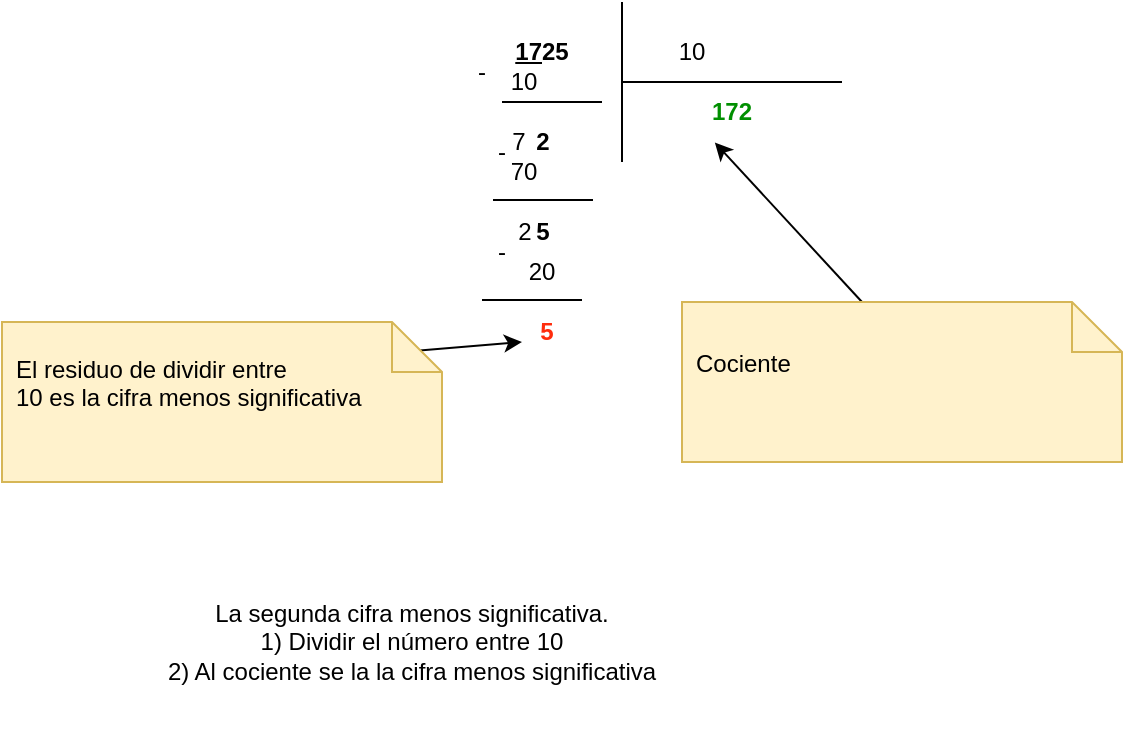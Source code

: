 <mxfile version="24.7.17" pages="2">
  <diagram name="Page-1" id="oOQyECgegCbjC6rX9ri6">
    <mxGraphModel dx="949" dy="365" grid="1" gridSize="10" guides="1" tooltips="1" connect="1" arrows="1" fold="1" page="1" pageScale="1" pageWidth="850" pageHeight="1100" math="0" shadow="0">
      <root>
        <mxCell id="0" />
        <mxCell id="1" parent="0" />
        <mxCell id="Xo_48Wn3REnxUdT8pBd--1" value="" style="endArrow=none;html=1;rounded=0;" parent="1" edge="1">
          <mxGeometry width="50" height="50" relative="1" as="geometry">
            <mxPoint x="390" y="200" as="sourcePoint" />
            <mxPoint x="390" y="120" as="targetPoint" />
          </mxGeometry>
        </mxCell>
        <mxCell id="Xo_48Wn3REnxUdT8pBd--2" value="" style="endArrow=none;html=1;rounded=0;" parent="1" source="Xo_48Wn3REnxUdT8pBd--5" edge="1">
          <mxGeometry width="50" height="50" relative="1" as="geometry">
            <mxPoint x="390" y="160" as="sourcePoint" />
            <mxPoint x="500" y="160" as="targetPoint" />
          </mxGeometry>
        </mxCell>
        <mxCell id="Xo_48Wn3REnxUdT8pBd--3" value="&lt;b&gt;&lt;u&gt;17&lt;/u&gt;25&lt;/b&gt;" style="text;html=1;align=center;verticalAlign=middle;whiteSpace=wrap;rounded=0;" parent="1" vertex="1">
          <mxGeometry x="320" y="130" width="60" height="30" as="geometry" />
        </mxCell>
        <mxCell id="Xo_48Wn3REnxUdT8pBd--4" value="10" style="text;html=1;align=center;verticalAlign=middle;whiteSpace=wrap;rounded=0;" parent="1" vertex="1">
          <mxGeometry x="395" y="130" width="60" height="30" as="geometry" />
        </mxCell>
        <mxCell id="Xo_48Wn3REnxUdT8pBd--6" value="" style="endArrow=none;html=1;rounded=0;" parent="1" target="Xo_48Wn3REnxUdT8pBd--5" edge="1">
          <mxGeometry width="50" height="50" relative="1" as="geometry">
            <mxPoint x="390" y="160" as="sourcePoint" />
            <mxPoint x="500" y="160" as="targetPoint" />
          </mxGeometry>
        </mxCell>
        <mxCell id="Xo_48Wn3REnxUdT8pBd--5" value="&lt;font color=&quot;#008f00&quot;&gt;&lt;b&gt;172&lt;/b&gt;&lt;/font&gt;" style="text;html=1;align=center;verticalAlign=middle;whiteSpace=wrap;rounded=0;" parent="1" vertex="1">
          <mxGeometry x="390" y="160" width="110" height="30" as="geometry" />
        </mxCell>
        <mxCell id="Xo_48Wn3REnxUdT8pBd--7" value="" style="endArrow=none;html=1;rounded=0;exitX=0;exitY=0;exitDx=0;exitDy=0;entryX=1;entryY=0;entryDx=0;entryDy=0;" parent="1" source="Xo_48Wn3REnxUdT8pBd--5" target="Xo_48Wn3REnxUdT8pBd--5" edge="1">
          <mxGeometry width="50" height="50" relative="1" as="geometry">
            <mxPoint x="530" y="240" as="sourcePoint" />
            <mxPoint x="580" y="190" as="targetPoint" />
          </mxGeometry>
        </mxCell>
        <mxCell id="Xo_48Wn3REnxUdT8pBd--8" value="10" style="text;html=1;align=center;verticalAlign=middle;whiteSpace=wrap;rounded=0;" parent="1" vertex="1">
          <mxGeometry x="311" y="145" width="60" height="30" as="geometry" />
        </mxCell>
        <mxCell id="Xo_48Wn3REnxUdT8pBd--9" value="" style="endArrow=none;html=1;rounded=0;" parent="1" edge="1">
          <mxGeometry width="50" height="50" relative="1" as="geometry">
            <mxPoint x="330" y="170" as="sourcePoint" />
            <mxPoint x="380" y="170" as="targetPoint" />
          </mxGeometry>
        </mxCell>
        <mxCell id="Xo_48Wn3REnxUdT8pBd--10" value="-" style="text;html=1;align=center;verticalAlign=middle;whiteSpace=wrap;rounded=0;" parent="1" vertex="1">
          <mxGeometry x="300" y="140" width="40" height="30" as="geometry" />
        </mxCell>
        <mxCell id="Xo_48Wn3REnxUdT8pBd--14" value="7" style="text;html=1;align=center;verticalAlign=middle;whiteSpace=wrap;rounded=0;" parent="1" vertex="1">
          <mxGeometry x="325.5" y="175" width="24.5" height="30" as="geometry" />
        </mxCell>
        <mxCell id="Xo_48Wn3REnxUdT8pBd--17" value="&lt;b&gt;2&lt;/b&gt;" style="text;html=1;align=center;verticalAlign=middle;whiteSpace=wrap;rounded=0;" parent="1" vertex="1">
          <mxGeometry x="337.75" y="175" width="24.5" height="30" as="geometry" />
        </mxCell>
        <mxCell id="Xo_48Wn3REnxUdT8pBd--18" value="70" style="text;html=1;align=center;verticalAlign=middle;whiteSpace=wrap;rounded=0;" parent="1" vertex="1">
          <mxGeometry x="311" y="190" width="60" height="30" as="geometry" />
        </mxCell>
        <mxCell id="Xo_48Wn3REnxUdT8pBd--19" value="" style="endArrow=none;html=1;rounded=0;" parent="1" edge="1">
          <mxGeometry width="50" height="50" relative="1" as="geometry">
            <mxPoint x="325.5" y="219" as="sourcePoint" />
            <mxPoint x="375.5" y="219" as="targetPoint" />
          </mxGeometry>
        </mxCell>
        <mxCell id="Xo_48Wn3REnxUdT8pBd--20" value="2" style="text;html=1;align=center;verticalAlign=middle;whiteSpace=wrap;rounded=0;" parent="1" vertex="1">
          <mxGeometry x="328.75" y="220" width="24.5" height="30" as="geometry" />
        </mxCell>
        <mxCell id="Xo_48Wn3REnxUdT8pBd--22" value="&lt;b&gt;5&lt;/b&gt;" style="text;html=1;align=center;verticalAlign=middle;whiteSpace=wrap;rounded=0;" parent="1" vertex="1">
          <mxGeometry x="337.75" y="220" width="24.5" height="30" as="geometry" />
        </mxCell>
        <mxCell id="Xo_48Wn3REnxUdT8pBd--23" value="20" style="text;html=1;align=center;verticalAlign=middle;whiteSpace=wrap;rounded=0;" parent="1" vertex="1">
          <mxGeometry x="320" y="240" width="60" height="30" as="geometry" />
        </mxCell>
        <mxCell id="Xo_48Wn3REnxUdT8pBd--24" value="" style="endArrow=none;html=1;rounded=0;" parent="1" edge="1">
          <mxGeometry width="50" height="50" relative="1" as="geometry">
            <mxPoint x="320" y="269" as="sourcePoint" />
            <mxPoint x="370" y="269" as="targetPoint" />
          </mxGeometry>
        </mxCell>
        <mxCell id="Xo_48Wn3REnxUdT8pBd--25" value="&lt;b&gt;&lt;font color=&quot;#ff2d0d&quot;&gt;5&lt;/font&gt;&lt;/b&gt;" style="text;html=1;align=center;verticalAlign=middle;whiteSpace=wrap;rounded=0;" parent="1" vertex="1">
          <mxGeometry x="340" y="270" width="24.5" height="30" as="geometry" />
        </mxCell>
        <mxCell id="Xo_48Wn3REnxUdT8pBd--26" value="-" style="text;html=1;align=center;verticalAlign=middle;whiteSpace=wrap;rounded=0;" parent="1" vertex="1">
          <mxGeometry x="310" y="180" width="40" height="30" as="geometry" />
        </mxCell>
        <mxCell id="Xo_48Wn3REnxUdT8pBd--27" value="-" style="text;html=1;align=center;verticalAlign=middle;whiteSpace=wrap;rounded=0;" parent="1" vertex="1">
          <mxGeometry x="310" y="230" width="40" height="30" as="geometry" />
        </mxCell>
        <mxCell id="Xo_48Wn3REnxUdT8pBd--28" value="" style="endArrow=classic;html=1;rounded=0;" parent="1" edge="1">
          <mxGeometry width="50" height="50" relative="1" as="geometry">
            <mxPoint x="220" y="300" as="sourcePoint" />
            <mxPoint x="340" y="290" as="targetPoint" />
          </mxGeometry>
        </mxCell>
        <mxCell id="Xo_48Wn3REnxUdT8pBd--29" value="" style="shape=note2;boundedLbl=1;whiteSpace=wrap;html=1;size=25;verticalAlign=top;align=center;fillColor=#fff2cc;strokeColor=#d6b656;" parent="1" vertex="1">
          <mxGeometry x="80" y="280" width="220" height="80" as="geometry" />
        </mxCell>
        <mxCell id="Xo_48Wn3REnxUdT8pBd--30" value="El residuo de dividir entre &#xa;10 es la cifra menos significativa " style="resizeWidth=1;part=1;strokeColor=none;fillColor=none;align=left;spacingLeft=5;" parent="Xo_48Wn3REnxUdT8pBd--29" vertex="1">
          <mxGeometry width="180" height="60" relative="1" as="geometry" />
        </mxCell>
        <mxCell id="Xo_48Wn3REnxUdT8pBd--31" value="La segunda cifra menos significativa.&lt;div&gt;1) Dividir el número entre 10&lt;/div&gt;&lt;div&gt;2) Al cociente se la la cifra menos significativa&lt;/div&gt;" style="text;html=1;align=center;verticalAlign=middle;whiteSpace=wrap;rounded=0;" parent="1" vertex="1">
          <mxGeometry x="130" y="390" width="310" height="100" as="geometry" />
        </mxCell>
        <mxCell id="Xo_48Wn3REnxUdT8pBd--32" value="" style="endArrow=classic;html=1;rounded=0;entryX=0.422;entryY=1.009;entryDx=0;entryDy=0;entryPerimeter=0;exitX=0.5;exitY=0;exitDx=0;exitDy=0;" parent="1" source="Xo_48Wn3REnxUdT8pBd--34" target="Xo_48Wn3REnxUdT8pBd--5" edge="1">
          <mxGeometry width="50" height="50" relative="1" as="geometry">
            <mxPoint x="500" y="250" as="sourcePoint" />
            <mxPoint x="520" y="240" as="targetPoint" />
          </mxGeometry>
        </mxCell>
        <mxCell id="Xo_48Wn3REnxUdT8pBd--33" value="" style="shape=note2;boundedLbl=1;whiteSpace=wrap;html=1;size=25;verticalAlign=top;align=center;fillColor=#fff2cc;strokeColor=#d6b656;" parent="1" vertex="1">
          <mxGeometry x="420" y="270" width="220" height="80" as="geometry" />
        </mxCell>
        <mxCell id="Xo_48Wn3REnxUdT8pBd--34" value="Cociente" style="resizeWidth=1;part=1;strokeColor=none;fillColor=none;align=left;spacingLeft=5;" parent="Xo_48Wn3REnxUdT8pBd--33" vertex="1">
          <mxGeometry width="180" height="60" relative="1" as="geometry" />
        </mxCell>
      </root>
    </mxGraphModel>
  </diagram>
  <diagram id="BQ6UqguEV2HFUoHpvKuf" name="Page-2">
    <mxGraphModel dx="737" dy="365" grid="1" gridSize="10" guides="1" tooltips="1" connect="1" arrows="1" fold="1" page="1" pageScale="1" pageWidth="850" pageHeight="1100" math="0" shadow="0">
      <root>
        <mxCell id="0" />
        <mxCell id="1" parent="0" />
        <mxCell id="HQbpfbpjk8b964t6vYCM-1" value="HTML" style="ellipse;whiteSpace=wrap;html=1;" vertex="1" parent="1">
          <mxGeometry x="360" y="50" width="70" height="60" as="geometry" />
        </mxCell>
        <mxCell id="HQbpfbpjk8b964t6vYCM-2" value="Head" style="ellipse;whiteSpace=wrap;html=1;" vertex="1" parent="1">
          <mxGeometry x="260" y="150" width="80" height="40" as="geometry" />
        </mxCell>
        <mxCell id="HQbpfbpjk8b964t6vYCM-3" value="Body" style="ellipse;whiteSpace=wrap;html=1;" vertex="1" parent="1">
          <mxGeometry x="440" y="150" width="80" height="40" as="geometry" />
        </mxCell>
        <mxCell id="HQbpfbpjk8b964t6vYCM-4" value="" style="endArrow=none;html=1;rounded=0;entryX=0.5;entryY=1;entryDx=0;entryDy=0;exitX=0.5;exitY=0;exitDx=0;exitDy=0;" edge="1" parent="1" source="HQbpfbpjk8b964t6vYCM-2" target="HQbpfbpjk8b964t6vYCM-1">
          <mxGeometry width="50" height="50" relative="1" as="geometry">
            <mxPoint x="340" y="250" as="sourcePoint" />
            <mxPoint x="390" y="200" as="targetPoint" />
          </mxGeometry>
        </mxCell>
        <mxCell id="HQbpfbpjk8b964t6vYCM-5" value="" style="endArrow=none;html=1;rounded=0;entryX=0.5;entryY=1;entryDx=0;entryDy=0;exitX=0.5;exitY=0;exitDx=0;exitDy=0;" edge="1" parent="1" source="HQbpfbpjk8b964t6vYCM-3" target="HQbpfbpjk8b964t6vYCM-1">
          <mxGeometry width="50" height="50" relative="1" as="geometry">
            <mxPoint x="360" y="220" as="sourcePoint" />
            <mxPoint x="410" y="170" as="targetPoint" />
          </mxGeometry>
        </mxCell>
        <mxCell id="HQbpfbpjk8b964t6vYCM-6" value="" style="endArrow=none;html=1;rounded=0;entryX=0.5;entryY=1;entryDx=0;entryDy=0;exitX=0.5;exitY=0;exitDx=0;exitDy=0;" edge="1" parent="1" source="HQbpfbpjk8b964t6vYCM-7" target="HQbpfbpjk8b964t6vYCM-2">
          <mxGeometry width="50" height="50" relative="1" as="geometry">
            <mxPoint x="240" y="250" as="sourcePoint" />
            <mxPoint x="290" y="200" as="targetPoint" />
          </mxGeometry>
        </mxCell>
        <mxCell id="HQbpfbpjk8b964t6vYCM-7" value="title" style="ellipse;whiteSpace=wrap;html=1;" vertex="1" parent="1">
          <mxGeometry x="190" y="270" width="80" height="40" as="geometry" />
        </mxCell>
        <mxCell id="HQbpfbpjk8b964t6vYCM-8" value="" style="endArrow=none;html=1;rounded=0;exitX=0.5;exitY=0;exitDx=0;exitDy=0;entryX=0.5;entryY=1;entryDx=0;entryDy=0;" edge="1" parent="1" source="HQbpfbpjk8b964t6vYCM-9" target="HQbpfbpjk8b964t6vYCM-3">
          <mxGeometry width="50" height="50" relative="1" as="geometry">
            <mxPoint x="415" y="220" as="sourcePoint" />
            <mxPoint x="471" y="188" as="targetPoint" />
          </mxGeometry>
        </mxCell>
        <mxCell id="HQbpfbpjk8b964t6vYCM-9" value="h1 (title1)" style="ellipse;whiteSpace=wrap;html=1;" vertex="1" parent="1">
          <mxGeometry x="365" y="240" width="80" height="40" as="geometry" />
        </mxCell>
        <mxCell id="HQbpfbpjk8b964t6vYCM-10" value="div" style="ellipse;whiteSpace=wrap;html=1;" vertex="1" parent="1">
          <mxGeometry x="480" y="240" width="80" height="40" as="geometry" />
        </mxCell>
        <mxCell id="HQbpfbpjk8b964t6vYCM-11" value="" style="endArrow=none;html=1;rounded=0;entryX=0.5;entryY=1;entryDx=0;entryDy=0;exitX=0.5;exitY=0;exitDx=0;exitDy=0;" edge="1" parent="1" source="HQbpfbpjk8b964t6vYCM-10" target="HQbpfbpjk8b964t6vYCM-3">
          <mxGeometry width="50" height="50" relative="1" as="geometry">
            <mxPoint x="450" y="330" as="sourcePoint" />
            <mxPoint x="500" y="280" as="targetPoint" />
          </mxGeometry>
        </mxCell>
        <mxCell id="HQbpfbpjk8b964t6vYCM-12" value="h1&amp;nbsp;" style="ellipse;whiteSpace=wrap;html=1;" vertex="1" parent="1">
          <mxGeometry x="590" y="240" width="80" height="40" as="geometry" />
        </mxCell>
        <mxCell id="HQbpfbpjk8b964t6vYCM-13" value="" style="endArrow=none;html=1;rounded=0;entryX=0.5;entryY=1;entryDx=0;entryDy=0;exitX=0.5;exitY=0;exitDx=0;exitDy=0;" edge="1" parent="1" source="HQbpfbpjk8b964t6vYCM-12" target="HQbpfbpjk8b964t6vYCM-3">
          <mxGeometry width="50" height="50" relative="1" as="geometry">
            <mxPoint x="550" y="230" as="sourcePoint" />
            <mxPoint x="600" y="180" as="targetPoint" />
          </mxGeometry>
        </mxCell>
        <mxCell id="HQbpfbpjk8b964t6vYCM-14" value="p" style="ellipse;whiteSpace=wrap;html=1;" vertex="1" parent="1">
          <mxGeometry x="440" y="320" width="80" height="40" as="geometry" />
        </mxCell>
        <mxCell id="HQbpfbpjk8b964t6vYCM-15" value="" style="endArrow=none;html=1;rounded=0;entryX=0.5;entryY=1;entryDx=0;entryDy=0;exitX=0.5;exitY=0;exitDx=0;exitDy=0;" edge="1" parent="1" source="HQbpfbpjk8b964t6vYCM-14" target="HQbpfbpjk8b964t6vYCM-10">
          <mxGeometry width="50" height="50" relative="1" as="geometry">
            <mxPoint x="590" y="400" as="sourcePoint" />
            <mxPoint x="640" y="350" as="targetPoint" />
          </mxGeometry>
        </mxCell>
        <mxCell id="HQbpfbpjk8b964t6vYCM-16" value="Hola mundo" style="rounded=1;whiteSpace=wrap;html=1;" vertex="1" parent="1">
          <mxGeometry x="360" y="320" width="80" height="30" as="geometry" />
        </mxCell>
        <mxCell id="HQbpfbpjk8b964t6vYCM-17" value="" style="endArrow=none;html=1;rounded=0;entryX=0.5;entryY=1;entryDx=0;entryDy=0;exitX=0.5;exitY=0;exitDx=0;exitDy=0;" edge="1" parent="1" source="HQbpfbpjk8b964t6vYCM-16" target="HQbpfbpjk8b964t6vYCM-9">
          <mxGeometry width="50" height="50" relative="1" as="geometry">
            <mxPoint x="290" y="360" as="sourcePoint" />
            <mxPoint x="340" y="310" as="targetPoint" />
          </mxGeometry>
        </mxCell>
        <mxCell id="HQbpfbpjk8b964t6vYCM-18" value="Hola mundo 2" style="rounded=1;whiteSpace=wrap;html=1;" vertex="1" parent="1">
          <mxGeometry x="590" y="325" width="80" height="30" as="geometry" />
        </mxCell>
        <mxCell id="HQbpfbpjk8b964t6vYCM-20" value="" style="endArrow=none;html=1;rounded=0;entryX=0.5;entryY=1;entryDx=0;entryDy=0;exitX=0.5;exitY=0;exitDx=0;exitDy=0;" edge="1" parent="1" source="HQbpfbpjk8b964t6vYCM-18" target="HQbpfbpjk8b964t6vYCM-12">
          <mxGeometry width="50" height="50" relative="1" as="geometry">
            <mxPoint x="710" y="340" as="sourcePoint" />
            <mxPoint x="760" y="290" as="targetPoint" />
          </mxGeometry>
        </mxCell>
        <mxCell id="HQbpfbpjk8b964t6vYCM-21" value="parrafo1" style="rounded=1;whiteSpace=wrap;html=1;" vertex="1" parent="1">
          <mxGeometry x="440" y="420" width="80" height="30" as="geometry" />
        </mxCell>
        <mxCell id="HQbpfbpjk8b964t6vYCM-25" value="" style="endArrow=none;html=1;rounded=0;entryX=0.5;entryY=1;entryDx=0;entryDy=0;exitX=0.5;exitY=0;exitDx=0;exitDy=0;" edge="1" parent="1" source="HQbpfbpjk8b964t6vYCM-21" target="HQbpfbpjk8b964t6vYCM-14">
          <mxGeometry width="50" height="50" relative="1" as="geometry">
            <mxPoint x="460" y="440" as="sourcePoint" />
            <mxPoint x="510" y="390" as="targetPoint" />
          </mxGeometry>
        </mxCell>
        <mxCell id="HQbpfbpjk8b964t6vYCM-26" value="p" style="ellipse;whiteSpace=wrap;html=1;" vertex="1" parent="1">
          <mxGeometry x="530" y="320" width="80" height="40" as="geometry" />
        </mxCell>
        <mxCell id="HQbpfbpjk8b964t6vYCM-27" value="" style="endArrow=none;html=1;rounded=0;entryX=0.5;entryY=1;entryDx=0;entryDy=0;exitX=0.5;exitY=0;exitDx=0;exitDy=0;" edge="1" parent="1" source="HQbpfbpjk8b964t6vYCM-26" target="HQbpfbpjk8b964t6vYCM-10">
          <mxGeometry width="50" height="50" relative="1" as="geometry">
            <mxPoint x="660" y="420" as="sourcePoint" />
            <mxPoint x="590" y="300" as="targetPoint" />
          </mxGeometry>
        </mxCell>
        <mxCell id="HQbpfbpjk8b964t6vYCM-28" value="" style="endArrow=none;html=1;rounded=0;entryX=0.5;entryY=1;entryDx=0;entryDy=0;exitX=0.5;exitY=0;exitDx=0;exitDy=0;" edge="1" parent="1" target="HQbpfbpjk8b964t6vYCM-26" source="HQbpfbpjk8b964t6vYCM-29">
          <mxGeometry width="50" height="50" relative="1" as="geometry">
            <mxPoint x="550" y="440" as="sourcePoint" />
            <mxPoint x="580" y="410" as="targetPoint" />
          </mxGeometry>
        </mxCell>
        <mxCell id="HQbpfbpjk8b964t6vYCM-29" value="parrafo2" style="rounded=1;whiteSpace=wrap;html=1;" vertex="1" parent="1">
          <mxGeometry x="550" y="440" width="80" height="30" as="geometry" />
        </mxCell>
      </root>
    </mxGraphModel>
  </diagram>
</mxfile>

